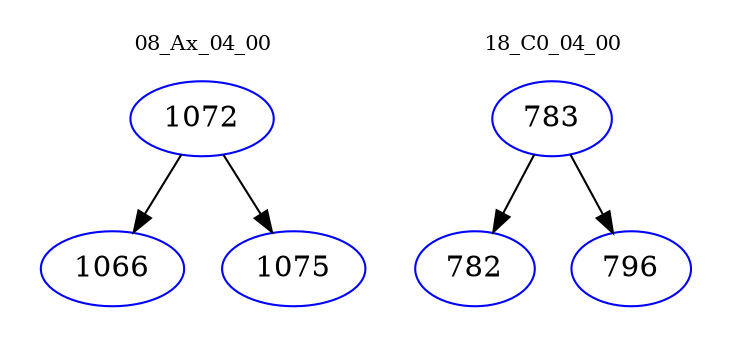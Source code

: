 digraph{
subgraph cluster_0 {
color = white
label = "08_Ax_04_00";
fontsize=10;
T0_1072 [label="1072", color="blue"]
T0_1072 -> T0_1066 [color="black"]
T0_1066 [label="1066", color="blue"]
T0_1072 -> T0_1075 [color="black"]
T0_1075 [label="1075", color="blue"]
}
subgraph cluster_1 {
color = white
label = "18_C0_04_00";
fontsize=10;
T1_783 [label="783", color="blue"]
T1_783 -> T1_782 [color="black"]
T1_782 [label="782", color="blue"]
T1_783 -> T1_796 [color="black"]
T1_796 [label="796", color="blue"]
}
}
